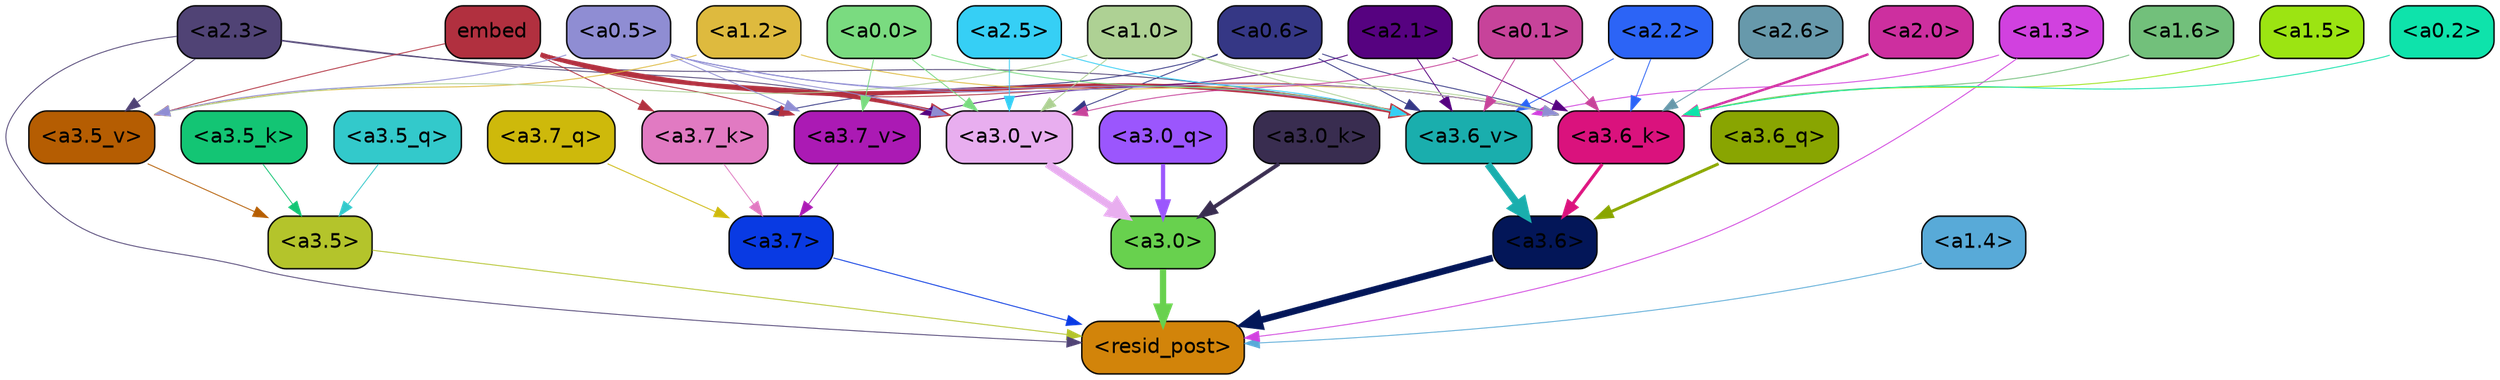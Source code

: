 strict digraph "" {
	graph [bgcolor=transparent,
		layout=dot,
		overlap=false,
		splines=true
	];
	"<a3.7>"	[color=black,
		fillcolor="#093ae3",
		fontname=Helvetica,
		shape=box,
		style="filled, rounded"];
	"<resid_post>"	[color=black,
		fillcolor="#d2840a",
		fontname=Helvetica,
		shape=box,
		style="filled, rounded"];
	"<a3.7>" -> "<resid_post>"	[color="#093ae3",
		penwidth=0.6239100098609924];
	"<a3.6>"	[color=black,
		fillcolor="#031658",
		fontname=Helvetica,
		shape=box,
		style="filled, rounded"];
	"<a3.6>" -> "<resid_post>"	[color="#031658",
		penwidth=4.569062113761902];
	"<a3.5>"	[color=black,
		fillcolor="#b4c42b",
		fontname=Helvetica,
		shape=box,
		style="filled, rounded"];
	"<a3.5>" -> "<resid_post>"	[color="#b4c42b",
		penwidth=0.6];
	"<a3.0>"	[color=black,
		fillcolor="#68d14e",
		fontname=Helvetica,
		shape=box,
		style="filled, rounded"];
	"<a3.0>" -> "<resid_post>"	[color="#68d14e",
		penwidth=4.283544182777405];
	"<a2.3>"	[color=black,
		fillcolor="#504375",
		fontname=Helvetica,
		shape=box,
		style="filled, rounded"];
	"<a2.3>" -> "<resid_post>"	[color="#504375",
		penwidth=0.6];
	"<a3.6_v>"	[color=black,
		fillcolor="#1aaead",
		fontname=Helvetica,
		shape=box,
		style="filled, rounded"];
	"<a2.3>" -> "<a3.6_v>"	[color="#504375",
		penwidth=0.6];
	"<a3.5_v>"	[color=black,
		fillcolor="#b55d02",
		fontname=Helvetica,
		shape=box,
		style="filled, rounded"];
	"<a2.3>" -> "<a3.5_v>"	[color="#504375",
		penwidth=0.6];
	"<a3.0_v>"	[color=black,
		fillcolor="#e8aeef",
		fontname=Helvetica,
		shape=box,
		style="filled, rounded"];
	"<a2.3>" -> "<a3.0_v>"	[color="#504375",
		penwidth=0.6];
	"<a1.4>"	[color=black,
		fillcolor="#58aad8",
		fontname=Helvetica,
		shape=box,
		style="filled, rounded"];
	"<a1.4>" -> "<resid_post>"	[color="#58aad8",
		penwidth=0.6];
	"<a1.3>"	[color=black,
		fillcolor="#d141df",
		fontname=Helvetica,
		shape=box,
		style="filled, rounded"];
	"<a1.3>" -> "<resid_post>"	[color="#d141df",
		penwidth=0.6];
	"<a1.3>" -> "<a3.6_v>"	[color="#d141df",
		penwidth=0.6];
	"<a3.7_q>"	[color=black,
		fillcolor="#ceb90b",
		fontname=Helvetica,
		shape=box,
		style="filled, rounded"];
	"<a3.7_q>" -> "<a3.7>"	[color="#ceb90b",
		penwidth=0.6];
	"<a3.6_q>"	[color=black,
		fillcolor="#89a501",
		fontname=Helvetica,
		shape=box,
		style="filled, rounded"];
	"<a3.6_q>" -> "<a3.6>"	[color="#89a501",
		penwidth=2.0347584784030914];
	"<a3.5_q>"	[color=black,
		fillcolor="#33c9cb",
		fontname=Helvetica,
		shape=box,
		style="filled, rounded"];
	"<a3.5_q>" -> "<a3.5>"	[color="#33c9cb",
		penwidth=0.6];
	"<a3.0_q>"	[color=black,
		fillcolor="#9b56fd",
		fontname=Helvetica,
		shape=box,
		style="filled, rounded"];
	"<a3.0_q>" -> "<a3.0>"	[color="#9b56fd",
		penwidth=2.8635367155075073];
	"<a3.7_k>"	[color=black,
		fillcolor="#e17ac2",
		fontname=Helvetica,
		shape=box,
		style="filled, rounded"];
	"<a3.7_k>" -> "<a3.7>"	[color="#e17ac2",
		penwidth=0.6];
	"<a3.6_k>"	[color=black,
		fillcolor="#da127d",
		fontname=Helvetica,
		shape=box,
		style="filled, rounded"];
	"<a3.6_k>" -> "<a3.6>"	[color="#da127d",
		penwidth=2.1760786175727844];
	"<a3.5_k>"	[color=black,
		fillcolor="#13c574",
		fontname=Helvetica,
		shape=box,
		style="filled, rounded"];
	"<a3.5_k>" -> "<a3.5>"	[color="#13c574",
		penwidth=0.6];
	"<a3.0_k>"	[color=black,
		fillcolor="#392d50",
		fontname=Helvetica,
		shape=box,
		style="filled, rounded"];
	"<a3.0_k>" -> "<a3.0>"	[color="#392d50",
		penwidth=2.632905662059784];
	"<a3.7_v>"	[color=black,
		fillcolor="#ab1ab4",
		fontname=Helvetica,
		shape=box,
		style="filled, rounded"];
	"<a3.7_v>" -> "<a3.7>"	[color="#ab1ab4",
		penwidth=0.6];
	"<a3.6_v>" -> "<a3.6>"	[color="#1aaead",
		penwidth=4.981305837631226];
	"<a3.5_v>" -> "<a3.5>"	[color="#b55d02",
		penwidth=0.6];
	"<a3.0_v>" -> "<a3.0>"	[color="#e8aeef",
		penwidth=5.168330669403076];
	"<a0.6>"	[color=black,
		fillcolor="#353785",
		fontname=Helvetica,
		shape=box,
		style="filled, rounded"];
	"<a0.6>" -> "<a3.7_k>"	[color="#353785",
		penwidth=0.6];
	"<a0.6>" -> "<a3.6_k>"	[color="#353785",
		penwidth=0.6];
	"<a0.6>" -> "<a3.6_v>"	[color="#353785",
		penwidth=0.6];
	"<a0.6>" -> "<a3.0_v>"	[color="#353785",
		penwidth=0.6];
	embed	[color=black,
		fillcolor="#b1303f",
		fontname=Helvetica,
		shape=box,
		style="filled, rounded"];
	embed -> "<a3.7_k>"	[color="#b1303f",
		penwidth=0.6];
	embed -> "<a3.6_k>"	[color="#b1303f",
		penwidth=0.6];
	embed -> "<a3.7_v>"	[color="#b1303f",
		penwidth=0.6];
	embed -> "<a3.6_v>"	[color="#b1303f",
		penwidth=2.7825746536254883];
	embed -> "<a3.5_v>"	[color="#b1303f",
		penwidth=0.6];
	embed -> "<a3.0_v>"	[color="#b1303f",
		penwidth=2.6950180530548096];
	"<a2.6>"	[color=black,
		fillcolor="#6799ab",
		fontname=Helvetica,
		shape=box,
		style="filled, rounded"];
	"<a2.6>" -> "<a3.6_k>"	[color="#6799ab",
		penwidth=0.6];
	"<a2.2>"	[color=black,
		fillcolor="#2c64f6",
		fontname=Helvetica,
		shape=box,
		style="filled, rounded"];
	"<a2.2>" -> "<a3.6_k>"	[color="#2c64f6",
		penwidth=0.6];
	"<a2.2>" -> "<a3.6_v>"	[color="#2c64f6",
		penwidth=0.6];
	"<a2.1>"	[color=black,
		fillcolor="#560280",
		fontname=Helvetica,
		shape=box,
		style="filled, rounded"];
	"<a2.1>" -> "<a3.6_k>"	[color="#560280",
		penwidth=0.6];
	"<a2.1>" -> "<a3.7_v>"	[color="#560280",
		penwidth=0.6];
	"<a2.1>" -> "<a3.6_v>"	[color="#560280",
		penwidth=0.6];
	"<a2.0>"	[color=black,
		fillcolor="#cd2f9f",
		fontname=Helvetica,
		shape=box,
		style="filled, rounded"];
	"<a2.0>" -> "<a3.6_k>"	[color="#cd2f9f",
		penwidth=1.6382827460765839];
	"<a1.6>"	[color=black,
		fillcolor="#72c07b",
		fontname=Helvetica,
		shape=box,
		style="filled, rounded"];
	"<a1.6>" -> "<a3.6_k>"	[color="#72c07b",
		penwidth=0.6];
	"<a1.5>"	[color=black,
		fillcolor="#9ce412",
		fontname=Helvetica,
		shape=box,
		style="filled, rounded"];
	"<a1.5>" -> "<a3.6_k>"	[color="#9ce412",
		penwidth=0.6];
	"<a1.2>"	[color=black,
		fillcolor="#deba3e",
		fontname=Helvetica,
		shape=box,
		style="filled, rounded"];
	"<a1.2>" -> "<a3.6_k>"	[color="#deba3e",
		penwidth=0.6];
	"<a1.2>" -> "<a3.5_v>"	[color="#deba3e",
		penwidth=0.6];
	"<a1.0>"	[color=black,
		fillcolor="#aed194",
		fontname=Helvetica,
		shape=box,
		style="filled, rounded"];
	"<a1.0>" -> "<a3.6_k>"	[color="#aed194",
		penwidth=0.6];
	"<a1.0>" -> "<a3.6_v>"	[color="#aed194",
		penwidth=0.6];
	"<a1.0>" -> "<a3.5_v>"	[color="#aed194",
		penwidth=0.6];
	"<a1.0>" -> "<a3.0_v>"	[color="#aed194",
		penwidth=0.6];
	"<a0.5>"	[color=black,
		fillcolor="#8f8dd3",
		fontname=Helvetica,
		shape=box,
		style="filled, rounded"];
	"<a0.5>" -> "<a3.6_k>"	[color="#8f8dd3",
		penwidth=0.6];
	"<a0.5>" -> "<a3.7_v>"	[color="#8f8dd3",
		penwidth=0.6];
	"<a0.5>" -> "<a3.6_v>"	[color="#8f8dd3",
		penwidth=0.6];
	"<a0.5>" -> "<a3.5_v>"	[color="#8f8dd3",
		penwidth=0.6];
	"<a0.5>" -> "<a3.0_v>"	[color="#8f8dd3",
		penwidth=0.6];
	"<a0.2>"	[color=black,
		fillcolor="#0ee3ab",
		fontname=Helvetica,
		shape=box,
		style="filled, rounded"];
	"<a0.2>" -> "<a3.6_k>"	[color="#0ee3ab",
		penwidth=0.6];
	"<a0.1>"	[color=black,
		fillcolor="#c7439a",
		fontname=Helvetica,
		shape=box,
		style="filled, rounded"];
	"<a0.1>" -> "<a3.6_k>"	[color="#c7439a",
		penwidth=0.6];
	"<a0.1>" -> "<a3.6_v>"	[color="#c7439a",
		penwidth=0.6];
	"<a0.1>" -> "<a3.0_v>"	[color="#c7439a",
		penwidth=0.6];
	"<a0.0>"	[color=black,
		fillcolor="#7adb80",
		fontname=Helvetica,
		shape=box,
		style="filled, rounded"];
	"<a0.0>" -> "<a3.7_v>"	[color="#7adb80",
		penwidth=0.6];
	"<a0.0>" -> "<a3.6_v>"	[color="#7adb80",
		penwidth=0.6];
	"<a0.0>" -> "<a3.0_v>"	[color="#7adb80",
		penwidth=0.6];
	"<a2.5>"	[color=black,
		fillcolor="#36cff5",
		fontname=Helvetica,
		shape=box,
		style="filled, rounded"];
	"<a2.5>" -> "<a3.6_v>"	[color="#36cff5",
		penwidth=0.6];
	"<a2.5>" -> "<a3.0_v>"	[color="#36cff5",
		penwidth=0.6];
}
